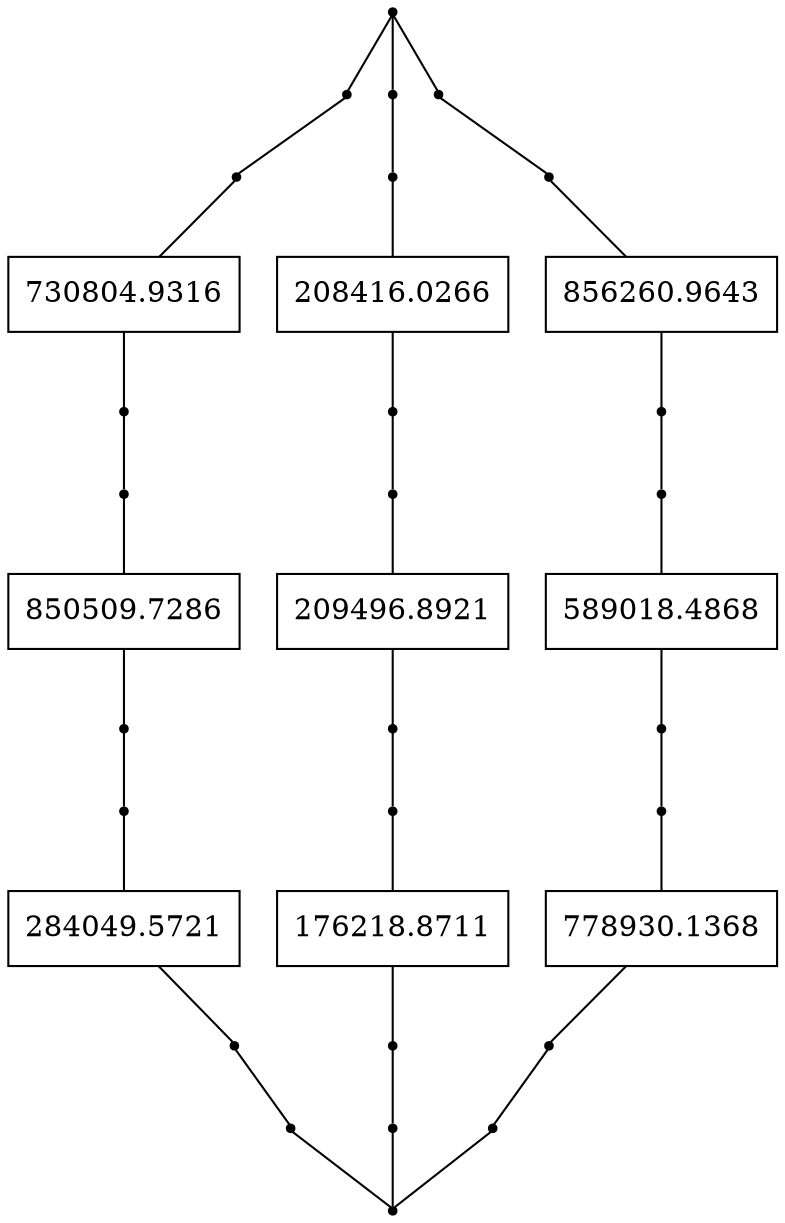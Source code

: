 graph {
start_22069592 [shape = point]
end_22069592 [shape = point]
start_1160003871 [shape = point]
end_1160003871 [shape = point]
start_1075738627 [shape = point;]
end_1075738627 [shape = point;]
1075738627 [shape = record; label = 730804.9316]
start_1075738627 -- 1075738627
1075738627 -- end_1075738627
start_282828951 [shape = point;]
end_282828951 [shape = point;]
282828951 [shape = record; label = 850509.7286]
start_282828951 -- 282828951
282828951 -- end_282828951
start_394721749 [shape = point;]
end_394721749 [shape = point;]
394721749 [shape = record; label = 284049.5721]
start_394721749 -- 394721749
394721749 -- end_394721749
start_1160003871 -- start_1075738627
end_1075738627 -- start_282828951
end_282828951 -- start_394721749
end_394721749 -- end_1160003871
start_1884122755 [shape = point]
end_1884122755 [shape = point]
start_1134612201 [shape = point;]
end_1134612201 [shape = point;]
1134612201 [shape = record; label = 208416.0266]
start_1134612201 -- 1134612201
1134612201 -- end_1134612201
start_246550802 [shape = point;]
end_246550802 [shape = point;]
246550802 [shape = record; label = 209496.8921]
start_246550802 -- 246550802
246550802 -- end_246550802
start_786041152 [shape = point;]
end_786041152 [shape = point;]
786041152 [shape = record; label = 176218.8711]
start_786041152 -- 786041152
786041152 -- end_786041152
start_1884122755 -- start_1134612201
end_1134612201 -- start_246550802
end_246550802 -- start_786041152
end_786041152 -- end_1884122755
start_897074030 [shape = point]
end_897074030 [shape = point]
start_1885996206 [shape = point;]
end_1885996206 [shape = point;]
1885996206 [shape = record; label = 856260.9643]
start_1885996206 -- 1885996206
1885996206 -- end_1885996206
start_1859039536 [shape = point;]
end_1859039536 [shape = point;]
1859039536 [shape = record; label = 589018.4868]
start_1859039536 -- 1859039536
1859039536 -- end_1859039536
start_278934944 [shape = point;]
end_278934944 [shape = point;]
278934944 [shape = record; label = 778930.1368]
start_278934944 -- 278934944
278934944 -- end_278934944
start_897074030 -- start_1885996206
end_1885996206 -- start_1859039536
end_1859039536 -- start_278934944
end_278934944 -- end_897074030
start_22069592 -- start_1160003871
end_1160003871 -- end_22069592
start_22069592 -- start_1884122755
end_1884122755 -- end_22069592
start_22069592 -- start_897074030
end_897074030 -- end_22069592

}
